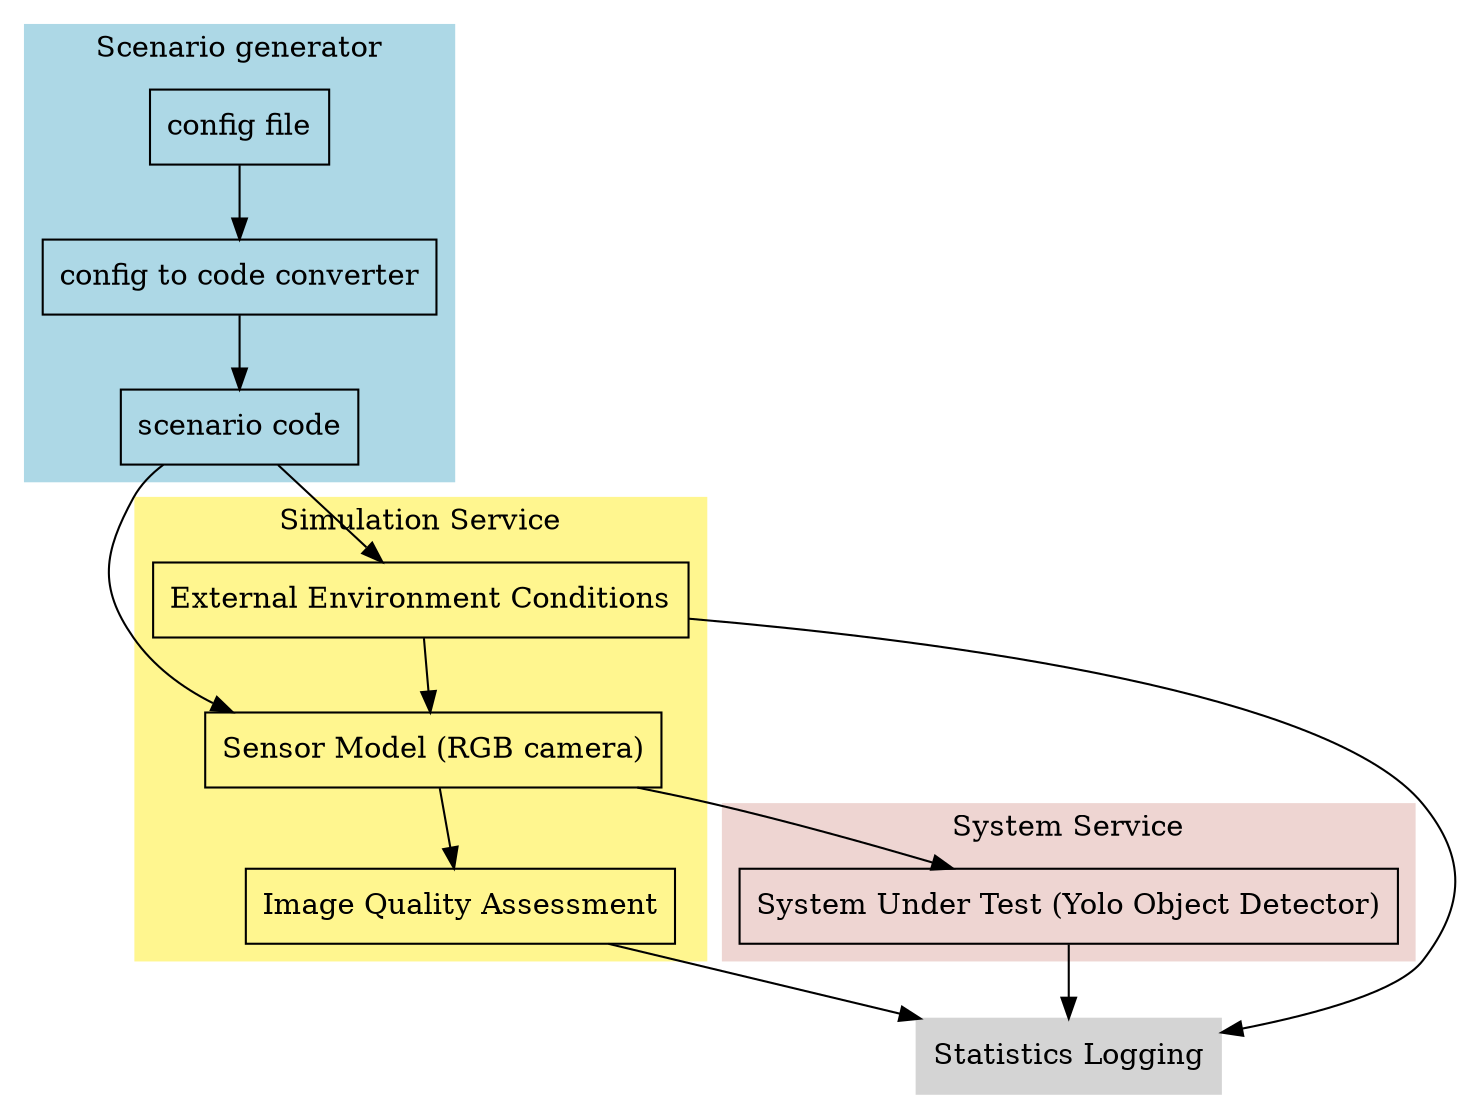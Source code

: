 digraph G {

    // System Service Scenario
    subgraph cluster_Scenario {
        label = "Scenario generator";
        style = filled;
        color = lightblue;
        
        config [shape=box, label="config file"];
        converter [shape=box, label="config to code converter"];
        scenario [shape=box, label="scenario code"];

        config -> converter;
        converter -> scenario;
    }
    
    // Simulation Service Container
    subgraph cluster_simulation {
        label = "Simulation Service";
        style = filled;
        color = khaki1;
        
        Environment [shape=box, label="External Environment Conditions"];
        SensorModel [shape=box, label="Sensor Model (RGB camera)"];
        IQA [shape=box, label="Image Quality Assessment"]
        Environment -> SensorModel;
        SensorModel -> IQA; 
    }
    
    // System Service Container
    subgraph cluster_system {
        label = "System Service";
        style = filled;
        color = mistyrose2;
        
        SUT [shape=box, label="System Under Test (Yolo Object Detector)"];
    }
    
    // Connecting nodes
    statisticsLogging [shape=box, color=grey83, style=filled, fillcolor=grey83, label="Statistics Logging"]
    scenario -> Environment;
    scenario -> SensorModel;
    SensorModel -> SUT;
    SUT -> statisticsLogging;
    Environment -> statisticsLogging;
    IQA -> statisticsLogging;
    
}
